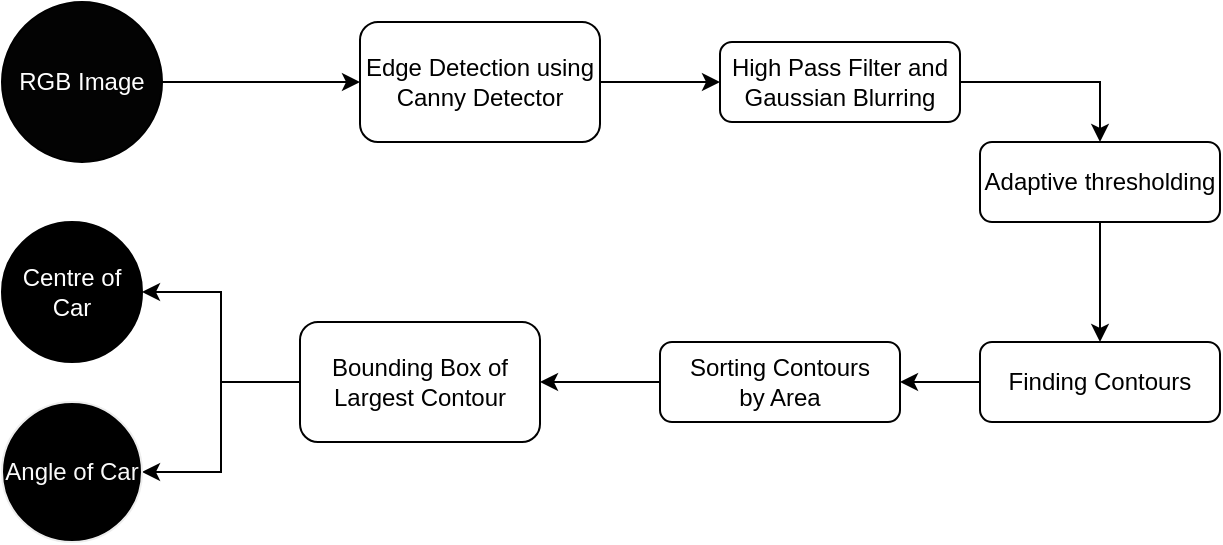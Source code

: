 <mxfile version="17.2.1" type="device"><diagram id="C5RBs43oDa-KdzZeNtuy" name="Page-1"><mxGraphModel dx="946" dy="557" grid="1" gridSize="10" guides="1" tooltips="1" connect="1" arrows="1" fold="1" page="1" pageScale="1" pageWidth="827" pageHeight="1169" math="0" shadow="0"><root><mxCell id="WIyWlLk6GJQsqaUBKTNV-0"/><mxCell id="WIyWlLk6GJQsqaUBKTNV-1" parent="WIyWlLk6GJQsqaUBKTNV-0"/><mxCell id="Q5NLeOl4tfHm0PcZLUtI-16" style="edgeStyle=orthogonalEdgeStyle;rounded=0;orthogonalLoop=1;jettySize=auto;html=1;" parent="WIyWlLk6GJQsqaUBKTNV-1" source="zJWi4pI2olJs5Y5TDcv5-0" target="Q5NLeOl4tfHm0PcZLUtI-0" edge="1"><mxGeometry relative="1" as="geometry"><mxPoint x="209" y="150" as="sourcePoint"/></mxGeometry></mxCell><mxCell id="Q5NLeOl4tfHm0PcZLUtI-24" style="edgeStyle=orthogonalEdgeStyle;rounded=0;orthogonalLoop=1;jettySize=auto;html=1;exitX=0;exitY=0.5;exitDx=0;exitDy=0;entryX=1;entryY=0.5;entryDx=0;entryDy=0;" parent="WIyWlLk6GJQsqaUBKTNV-1" source="WIyWlLk6GJQsqaUBKTNV-7" target="Q5NLeOl4tfHm0PcZLUtI-8" edge="1"><mxGeometry relative="1" as="geometry"/></mxCell><mxCell id="WIyWlLk6GJQsqaUBKTNV-7" value="Finding Contours" style="rounded=1;whiteSpace=wrap;html=1;fontSize=12;glass=0;strokeWidth=1;shadow=0;" parent="WIyWlLk6GJQsqaUBKTNV-1" vertex="1"><mxGeometry x="609" y="280" width="120" height="40" as="geometry"/></mxCell><mxCell id="Q5NLeOl4tfHm0PcZLUtI-17" style="edgeStyle=orthogonalEdgeStyle;rounded=0;orthogonalLoop=1;jettySize=auto;html=1;exitX=1;exitY=0.5;exitDx=0;exitDy=0;entryX=0;entryY=0.5;entryDx=0;entryDy=0;" parent="WIyWlLk6GJQsqaUBKTNV-1" source="Q5NLeOl4tfHm0PcZLUtI-0" target="Q5NLeOl4tfHm0PcZLUtI-2" edge="1"><mxGeometry relative="1" as="geometry"/></mxCell><mxCell id="Q5NLeOl4tfHm0PcZLUtI-0" value="Edge Detection using Canny Detector" style="rounded=1;whiteSpace=wrap;html=1;" parent="WIyWlLk6GJQsqaUBKTNV-1" vertex="1"><mxGeometry x="299" y="120" width="120" height="60" as="geometry"/></mxCell><mxCell id="Q5NLeOl4tfHm0PcZLUtI-18" style="edgeStyle=orthogonalEdgeStyle;rounded=0;orthogonalLoop=1;jettySize=auto;html=1;exitX=1;exitY=0.5;exitDx=0;exitDy=0;" parent="WIyWlLk6GJQsqaUBKTNV-1" source="Q5NLeOl4tfHm0PcZLUtI-2" target="Q5NLeOl4tfHm0PcZLUtI-5" edge="1"><mxGeometry relative="1" as="geometry"/></mxCell><mxCell id="Q5NLeOl4tfHm0PcZLUtI-2" value="High Pass Filter and Gaussian Blurring" style="rounded=1;whiteSpace=wrap;html=1;" parent="WIyWlLk6GJQsqaUBKTNV-1" vertex="1"><mxGeometry x="479" y="130" width="120" height="40" as="geometry"/></mxCell><mxCell id="Q5NLeOl4tfHm0PcZLUtI-19" style="edgeStyle=orthogonalEdgeStyle;rounded=0;orthogonalLoop=1;jettySize=auto;html=1;exitX=0.5;exitY=1;exitDx=0;exitDy=0;entryX=0.5;entryY=0;entryDx=0;entryDy=0;" parent="WIyWlLk6GJQsqaUBKTNV-1" source="Q5NLeOl4tfHm0PcZLUtI-5" target="WIyWlLk6GJQsqaUBKTNV-7" edge="1"><mxGeometry relative="1" as="geometry"/></mxCell><mxCell id="Q5NLeOl4tfHm0PcZLUtI-5" value="Adaptive thresholding" style="rounded=1;whiteSpace=wrap;html=1;" parent="WIyWlLk6GJQsqaUBKTNV-1" vertex="1"><mxGeometry x="609" y="180" width="120" height="40" as="geometry"/></mxCell><mxCell id="Q5NLeOl4tfHm0PcZLUtI-23" style="edgeStyle=orthogonalEdgeStyle;rounded=0;orthogonalLoop=1;jettySize=auto;html=1;exitX=0;exitY=0.5;exitDx=0;exitDy=0;" parent="WIyWlLk6GJQsqaUBKTNV-1" source="Q5NLeOl4tfHm0PcZLUtI-8" target="Q5NLeOl4tfHm0PcZLUtI-10" edge="1"><mxGeometry relative="1" as="geometry"/></mxCell><mxCell id="Q5NLeOl4tfHm0PcZLUtI-8" value="Sorting Contours &lt;br&gt;by Area" style="rounded=1;whiteSpace=wrap;html=1;" parent="WIyWlLk6GJQsqaUBKTNV-1" vertex="1"><mxGeometry x="449" y="280" width="120" height="40" as="geometry"/></mxCell><mxCell id="Q5NLeOl4tfHm0PcZLUtI-20" style="edgeStyle=orthogonalEdgeStyle;rounded=0;orthogonalLoop=1;jettySize=auto;html=1;exitX=0;exitY=0.5;exitDx=0;exitDy=0;entryX=1;entryY=0.5;entryDx=0;entryDy=0;" parent="WIyWlLk6GJQsqaUBKTNV-1" source="Q5NLeOl4tfHm0PcZLUtI-10" target="zJWi4pI2olJs5Y5TDcv5-1" edge="1"><mxGeometry relative="1" as="geometry"/></mxCell><mxCell id="Q5NLeOl4tfHm0PcZLUtI-21" style="edgeStyle=orthogonalEdgeStyle;rounded=0;orthogonalLoop=1;jettySize=auto;html=1;exitX=0;exitY=0.5;exitDx=0;exitDy=0;entryX=1;entryY=0.5;entryDx=0;entryDy=0;" parent="WIyWlLk6GJQsqaUBKTNV-1" source="Q5NLeOl4tfHm0PcZLUtI-10" target="zJWi4pI2olJs5Y5TDcv5-2" edge="1"><mxGeometry relative="1" as="geometry"/></mxCell><mxCell id="Q5NLeOl4tfHm0PcZLUtI-10" value="Bounding Box of Largest Contour" style="rounded=1;whiteSpace=wrap;html=1;" parent="WIyWlLk6GJQsqaUBKTNV-1" vertex="1"><mxGeometry x="269" y="270" width="120" height="60" as="geometry"/></mxCell><mxCell id="zJWi4pI2olJs5Y5TDcv5-0" value="&lt;span&gt;RGB Image&lt;/span&gt;" style="ellipse;whiteSpace=wrap;html=1;fontColor=#FFFFFF;fillColor=#030303;" vertex="1" parent="WIyWlLk6GJQsqaUBKTNV-1"><mxGeometry x="120" y="110" width="80" height="80" as="geometry"/></mxCell><mxCell id="zJWi4pI2olJs5Y5TDcv5-1" value="&lt;span&gt;Centre of Car&lt;/span&gt;" style="ellipse;whiteSpace=wrap;html=1;fontColor=#FFFFFF;fillColor=#000000;" vertex="1" parent="WIyWlLk6GJQsqaUBKTNV-1"><mxGeometry x="120" y="220" width="70" height="70" as="geometry"/></mxCell><mxCell id="zJWi4pI2olJs5Y5TDcv5-2" value="&lt;span&gt;&lt;font color=&quot;#fafafa&quot;&gt;Angle of Car&lt;/font&gt;&lt;/span&gt;" style="ellipse;whiteSpace=wrap;html=1;fillColor=#000000;strokeColor=#EDEDED;" vertex="1" parent="WIyWlLk6GJQsqaUBKTNV-1"><mxGeometry x="120" y="310" width="70" height="70" as="geometry"/></mxCell></root></mxGraphModel></diagram></mxfile>